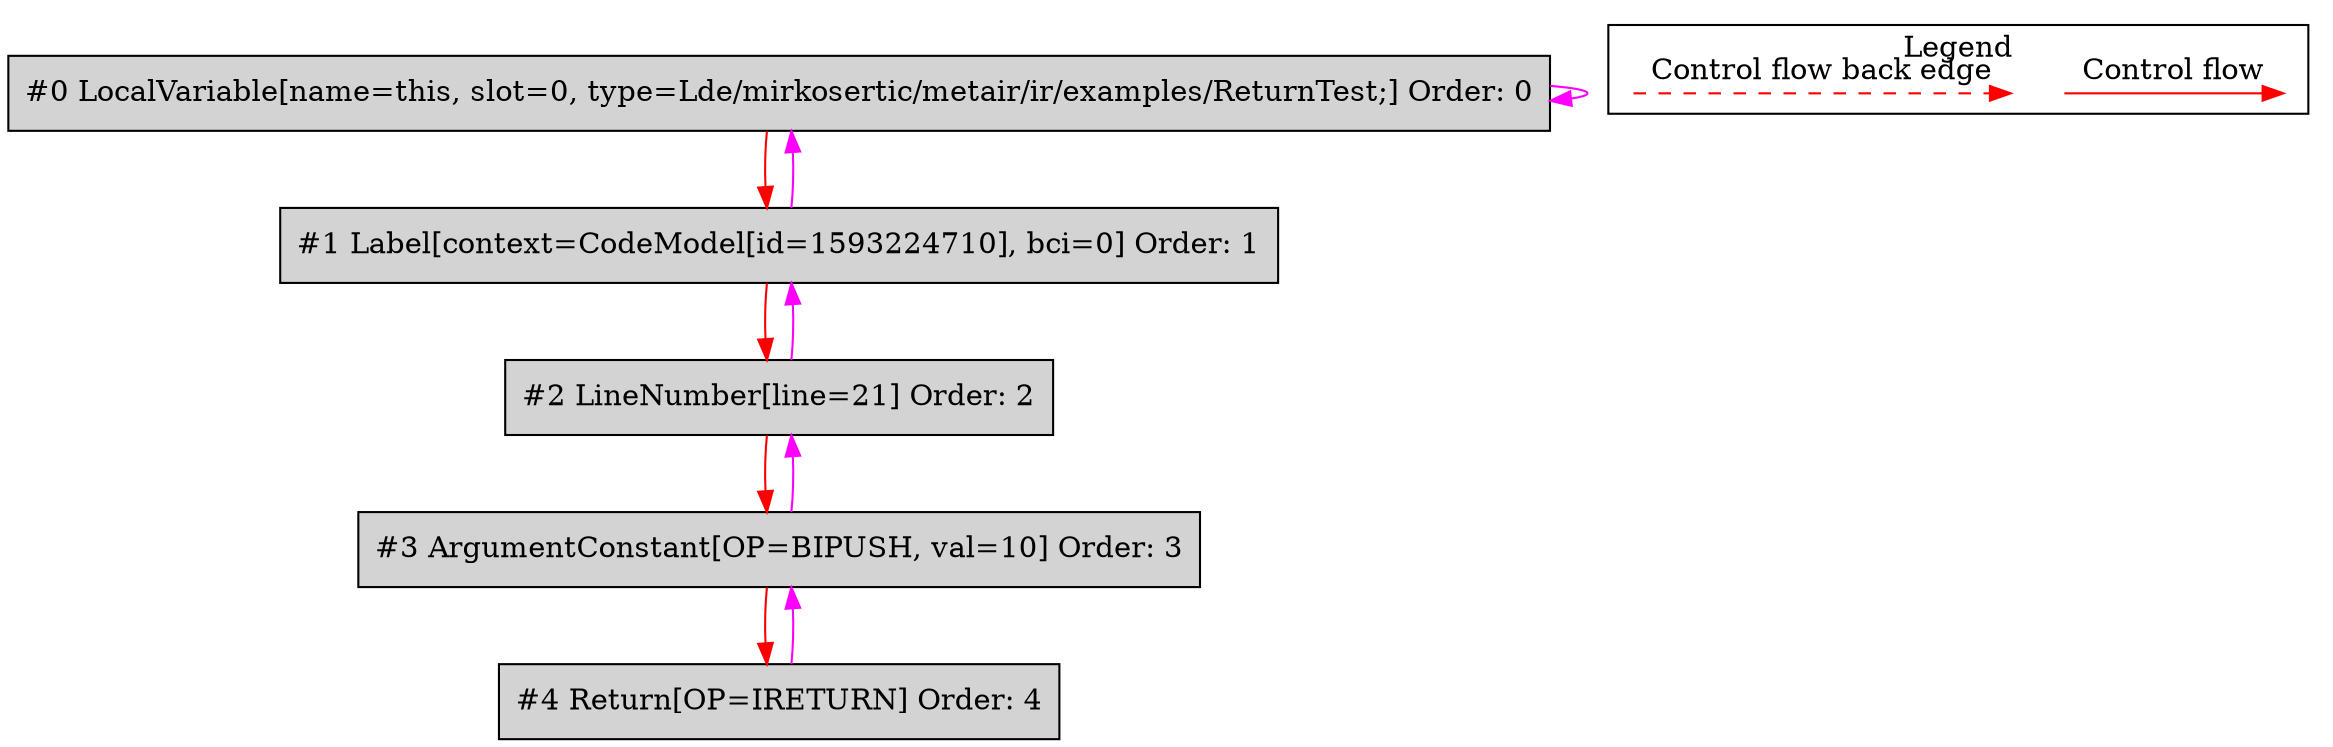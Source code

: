digraph {
 ordering="in";
 node0[label="#0 LocalVariable[name=this, slot=0, type=Lde/mirkosertic/metair/ir/examples/ReturnTest;] Order: 0", shape=box, fillcolor=lightgrey, style=filled];
 node1[label="#1 Label[context=CodeModel[id=1593224710], bci=0] Order: 1", shape=box, fillcolor=lightgrey, style=filled];
 node2[label="#2 LineNumber[line=21] Order: 2", shape=box, fillcolor=lightgrey, style=filled];
 node3[label="#3 ArgumentConstant[OP=BIPUSH, val=10] Order: 3", shape=box, fillcolor=lightgrey, style=filled];
 node4[label="#4 Return[OP=IRETURN] Order: 4", shape=box, fillcolor=lightgrey, style=filled];
 node0 -> node0[color=fuchsia];
 node0 -> node1[color=red];
 node1 -> node0[color=fuchsia];
 node1 -> node2[color=red];
 node2 -> node1[color=fuchsia];
 node2 -> node3[color=red];
 node3 -> node2[color=fuchsia];
 node3 -> node4[color=red];
 node4 -> node3[color=fuchsia];
 subgraph cluster_000 {
  label = "Legend";
  node [shape=point]
  {
   rank=same;
   c0 [style = invis];
   c1 [style = invis];
   c2 [style = invis];
   c3 [style = invis];
  }
  c0 -> c1 [label="Control flow", style=solid, color=red]
  c2 -> c3 [label="Control flow back edge", style=dashed, color=red]
 }

}
